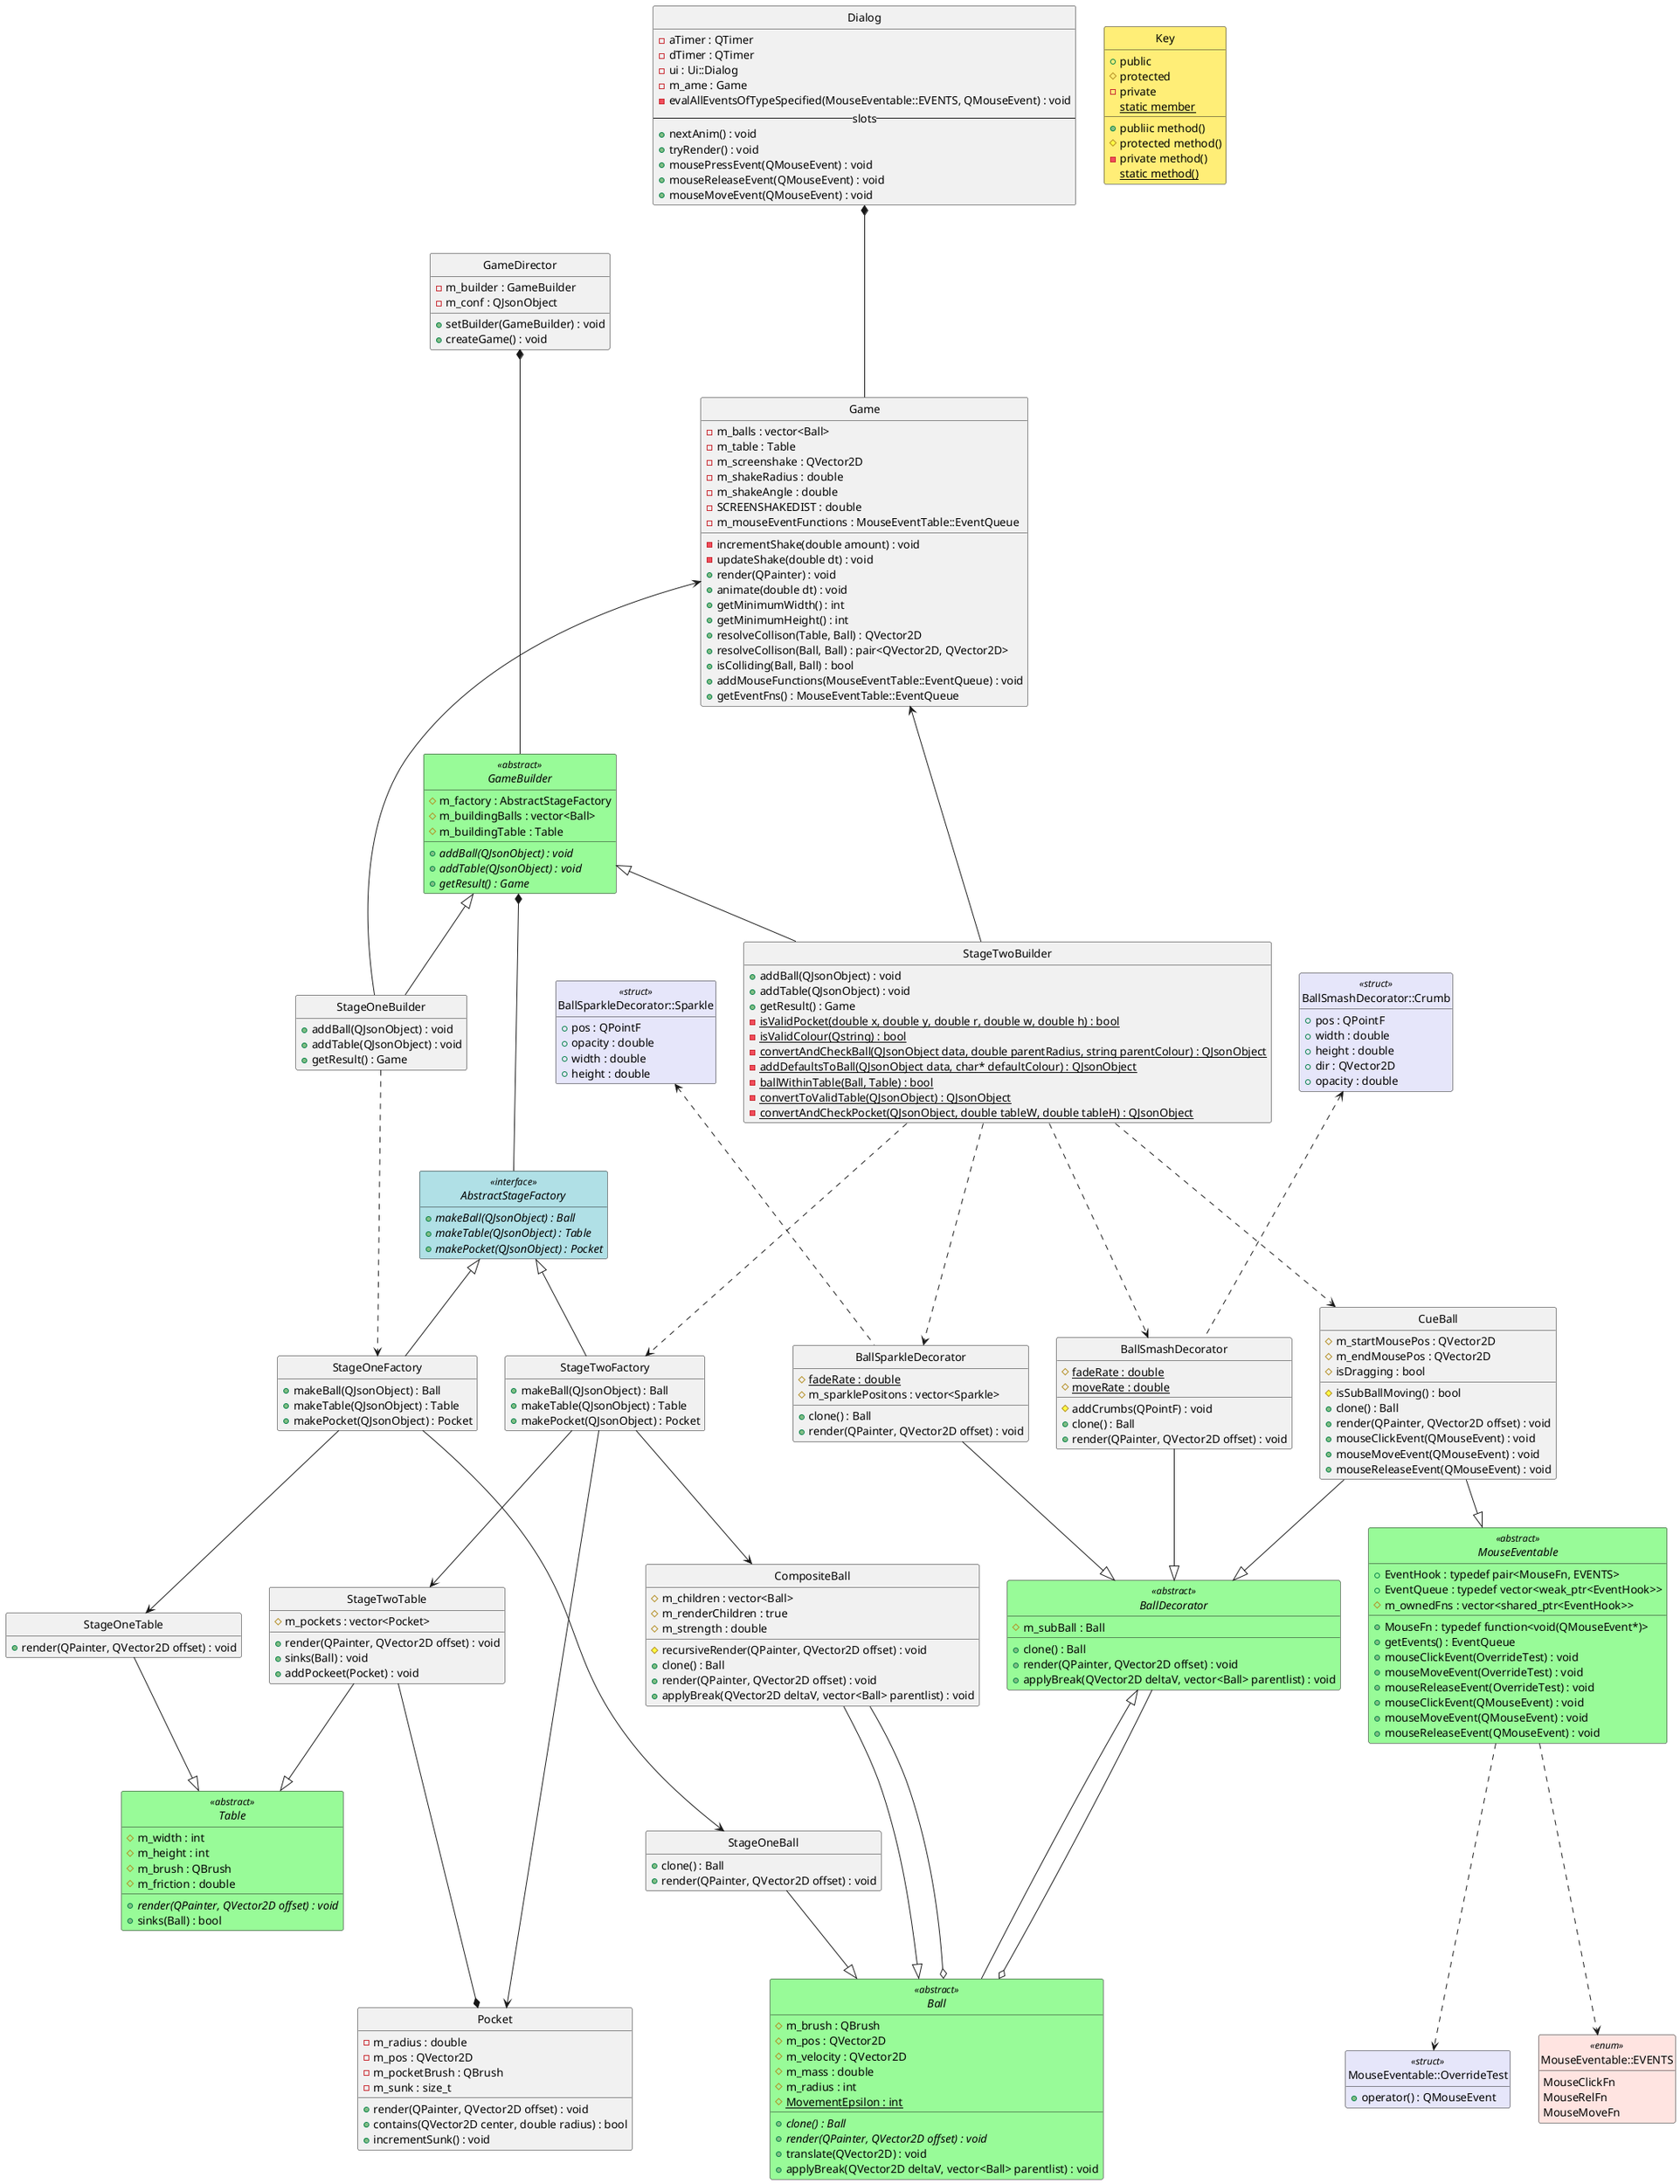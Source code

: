 @startuml

interface AbstractStageFactory <<interface>> {
	+ makeBall(QJsonObject) : Ball {abstract}
	+ makeTable(QJsonObject) : Table {abstract}
	+ makePocket(QJsonObject) : Pocket {abstract}
}

class StageOneFactory {
	+ makeBall(QJsonObject) : Ball
	+ makeTable(QJsonObject) : Table
	+ makePocket(QJsonObject) : Pocket
}
class StageTwoFactory {
	+ makeBall(QJsonObject) : Ball
	+ makeTable(QJsonObject) : Table
	+ makePocket(QJsonObject) : Pocket
}

abstract class GameBuilder <<abstract>> {
	# m_factory : AbstractStageFactory
	# m_buildingBalls : vector<Ball> 
	# m_buildingTable : Table
	+ addBall(QJsonObject) : void {abstract}
	+ addTable(QJsonObject) : void {abstract} 
	+ getResult() : Game {abstract}
}
class StageOneBuilder {
	+ addBall(QJsonObject) : void
	+ addTable(QJsonObject) : void
	+ getResult() : Game
}
class StageTwoBuilder {
	+ addBall(QJsonObject) : void
	+ addTable(QJsonObject) : void
	+ getResult() : Game
	- isValidPocket(double x, double y, double r, double w, double h) : bool {static}
	- isValidColour(Qstring) : bool {static}
	- convertAndCheckBall(QJsonObject data, double parentRadius, string parentColour) : QJsonObject {static}
	- addDefaultsToBall(QJsonObject data, char* defaultColour) : QJsonObject {static}
	- ballWithinTable(Ball, Table) : bool {static}
	- convertToValidTable(QJsonObject) : QJsonObject {static}
	- convertAndCheckPocket(QJsonObject, double tableW, double tableH) : QJsonObject {static}
}

class GameDirector {
	- m_builder : GameBuilder
	- m_conf : QJsonObject
	+ setBuilder(GameBuilder) : void
	+ createGame() : void
}

class Game {
	- m_balls : vector<Ball>
	- m_table : Table
	- m_screenshake : QVector2D
	- m_shakeRadius : double
	- m_shakeAngle : double
	- SCREENSHAKEDIST : double
	- incrementShake(double amount) : void
	- updateShake(double dt) : void
	- m_mouseEventFunctions : MouseEventTable::EventQueue
	+ render(QPainter) : void
	+ animate(double dt) : void
	+ getMinimumWidth() : int
	+ getMinimumHeight() : int
	+ resolveCollison(Table, Ball) : QVector2D
	+ resolveCollison(Ball, Ball) : pair<QVector2D, QVector2D>
	+ isColliding(Ball, Ball) : bool
	+ addMouseFunctions(MouseEventTable::EventQueue) : void
	+ getEventFns() : MouseEventTable::EventQueue
}

abstract class MouseEventable <<abstract>> {
	+ MouseFn : typedef function<void(QMouseEvent*)> 
	+ EventHook : typedef pair<MouseFn, EVENTS>
	+ EventQueue : typedef vector<weak_ptr<EventHook>>
	# m_ownedFns : vector<shared_ptr<EventHook>>
	+ getEvents() : EventQueue
	+ mouseClickEvent(OverrideTest) : void
	+ mouseMoveEvent(OverrideTest) : void
	+ mouseReleaseEvent(OverrideTest) : void
	+ mouseClickEvent(QMouseEvent) : void
	+ mouseMoveEvent(QMouseEvent) : void
	+ mouseReleaseEvent(QMouseEvent) : void
}
enum MouseEventable::EVENTS <<enum>> {
	MouseClickFn
	MouseRelFn
	MouseMoveFn
}

class Dialog {
	- aTimer : QTimer
	- dTimer : QTimer
	- ui : Ui::Dialog
	- m_ame : Game
	- evalAllEventsOfTypeSpecified(MouseEventable::EVENTS, QMouseEvent) : void
	--slots--
	+ nextAnim() : void
	+ tryRender() : void
	+ mousePressEvent(QMouseEvent) : void
	+ mouseReleaseEvent(QMouseEvent) : void
	+ mouseMoveEvent(QMouseEvent) : void
}

class MouseEventable::OverrideTest <<struct>> {
	+ operator() : QMouseEvent
}

class Pocket {
	- m_radius : double
	- m_pos : QVector2D
	- m_pocketBrush : QBrush
	- m_sunk : size_t
	+ render(QPainter, QVector2D offset) : void
	+ contains(QVector2D center, double radius) : bool
	+ incrementSunk() : void
}

abstract class Table <<abstract>> {
	# m_width : int
	# m_height : int
	# m_brush : QBrush
	# m_friction : double
	+ render(QPainter, QVector2D offset) : void {abstract}
	+ sinks(Ball) : bool
}

class StageOneTable {
	+ render(QPainter, QVector2D offset) : void
}

class StageTwoTable {
	# m_pockets : vector<Pocket>
	+ render(QPainter, QVector2D offset) : void
	+ sinks(Ball) : void
	+ addPockeet(Pocket) : void
}

abstract class Ball <<abstract>> {
	# m_brush : QBrush
	# m_pos : QVector2D
	# m_velocity : QVector2D
	# m_mass : double
	# m_radius : int
	# MovementEpsilon : int {static}
	+ clone() : Ball {abstract}
	+ render(QPainter, QVector2D offset) : void {abstract}
	+ translate(QVector2D) : void
	+ applyBreak(QVector2D deltaV, vector<Ball> parentlist) : void
}
class StageOneBall {
	+ clone() : Ball
	+ render(QPainter, QVector2D offset) : void
}
class CompositeBall {
	# m_children : vector<Ball>
	# m_renderChildren : true
	# recursiveRender(QPainter, QVector2D offset) : void
	# m_strength : double
	+ clone() : Ball
	+ render(QPainter, QVector2D offset) : void
	+ applyBreak(QVector2D deltaV, vector<Ball> parentlist) : void
}
abstract class BallDecorator <<abstract>> {
	# m_subBall : Ball
	+ clone() : Ball
	+ render(QPainter, QVector2D offset) : void
	+ applyBreak(QVector2D deltaV, vector<Ball> parentlist) : void
}
class CueBall {
	# m_startMousePos : QVector2D
	# m_endMousePos : QVector2D
	# isDragging : bool
	# isSubBallMoving() : bool
	+ clone() : Ball
	+ render(QPainter, QVector2D offset) : void
	+ mouseClickEvent(QMouseEvent) : void
	+ mouseMoveEvent(QMouseEvent) : void
	+ mouseReleaseEvent(QMouseEvent) : void
}
class BallSparkleDecorator {
	# fadeRate : double {static}
	# m_sparklePositons : vector<Sparkle>
	+ clone() : Ball
	+ render(QPainter, QVector2D offset) : void
}
class BallSparkleDecorator::Sparkle <<struct>> {
	+ pos : QPointF
	+ opacity : double
	+ width : double
	+ height : double
}
class BallSmashDecorator {
	# fadeRate : double {static}
	# moveRate : double {static}
	# addCrumbs(QPointF) : void
	+ clone() : Ball
	+ render(QPainter, QVector2D offset) : void
}
class BallSmashDecorator::Crumb <<struct>> {
	+ pos : QPointF
	+ width : double
	+ height : double
	+ dir : QVector2D
	+ opacity : double
}

class Key #ffee77 {
	+public
	#protected
	-private
	static member {static}
	+publiic method()
	#protected method()
	-private method()
	static method() {static}
}

hide circle
hide empty members

skinparam Class {
	BackgroundColor<<abstract>> PaleGreen
	BackgroundColor<<interface>> PowderBlue
	BackgroundColor<<enum>> MistyRose
	BackgroundColor<<struct>> Lavender
}

GameDirector          *---  GameBuilder
GameBuilder           *---  AbstractStageFactory
GameBuilder           <|--  StageOneBuilder
GameBuilder           <|--  StageTwoBuilder
Game                  <---  StageOneBuilder
Game                  <---  StageTwoBuilder
AbstractStageFactory  <|--  StageOneFactory
AbstractStageFactory  <|--  StageTwoFactory
StageOneBuilder       ...>  StageOneFactory
StageTwoBuilder       ...>  StageTwoFactory
Dialog                *---  Game

StageOneBall          --|>  Ball
CompositeBall         --|>  Ball
StageOneTable         --|>  Table
StageTwoTable         --|>  Table
StageTwoTable         ---*  Pocket

StageOneFactory       -->   StageOneTable
StageOneFactory       -->   StageOneBall
StageTwoFactory       -->   StageTwoTable
StageTwoFactory       -->   CompositeBall
StageTwoFactory       -->   Pocket

BallDecorator         <|--  Ball
BallDecorator         ---o  Ball
CompositeBall         ---o  Ball
CueBall               --|>  BallDecorator
BallSparkleDecorator  --|>  BallDecorator
BallSmashDecorator    --|>  BallDecorator
BallSparkleDecorator::Sparkle  <...  BallSparkleDecorator
BallSmashDecorator::Crumb    <...  BallSmashDecorator
StageTwoBuilder       ...>  CueBall
StageTwoBuilder       ...>  BallSparkleDecorator
StageTwoBuilder       ...>  BallSmashDecorator

MouseEventable        ...>  MouseEventable::OverrideTest
MouseEventable        ...>  MouseEventable::EVENTS
CueBall               --|>  MouseEventable

@enduml
